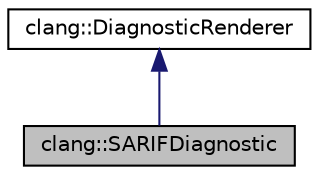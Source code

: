 digraph "clang::SARIFDiagnostic"
{
 // LATEX_PDF_SIZE
  bgcolor="transparent";
  edge [fontname="Helvetica",fontsize="10",labelfontname="Helvetica",labelfontsize="10"];
  node [fontname="Helvetica",fontsize="10",shape=record];
  Node1 [label="clang::SARIFDiagnostic",height=0.2,width=0.4,color="black", fillcolor="grey75", style="filled", fontcolor="black",tooltip=" "];
  Node2 -> Node1 [dir="back",color="midnightblue",fontsize="10",style="solid",fontname="Helvetica"];
  Node2 [label="clang::DiagnosticRenderer",height=0.2,width=0.4,color="black",URL="$classclang_1_1DiagnosticRenderer.html",tooltip="Class to encapsulate the logic for formatting a diagnostic message."];
}

